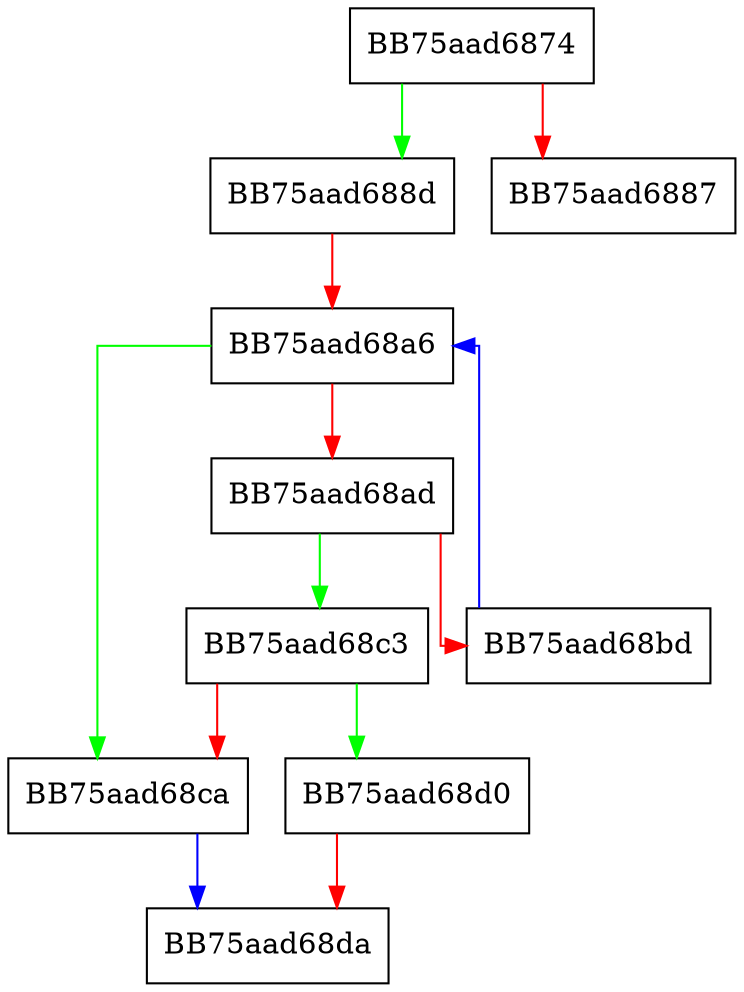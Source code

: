 digraph named_subexpression {
  node [shape="box"];
  graph [splines=ortho];
  BB75aad6874 -> BB75aad688d [color="green"];
  BB75aad6874 -> BB75aad6887 [color="red"];
  BB75aad688d -> BB75aad68a6 [color="red"];
  BB75aad68a6 -> BB75aad68ca [color="green"];
  BB75aad68a6 -> BB75aad68ad [color="red"];
  BB75aad68ad -> BB75aad68c3 [color="green"];
  BB75aad68ad -> BB75aad68bd [color="red"];
  BB75aad68bd -> BB75aad68a6 [color="blue"];
  BB75aad68c3 -> BB75aad68d0 [color="green"];
  BB75aad68c3 -> BB75aad68ca [color="red"];
  BB75aad68ca -> BB75aad68da [color="blue"];
  BB75aad68d0 -> BB75aad68da [color="red"];
}